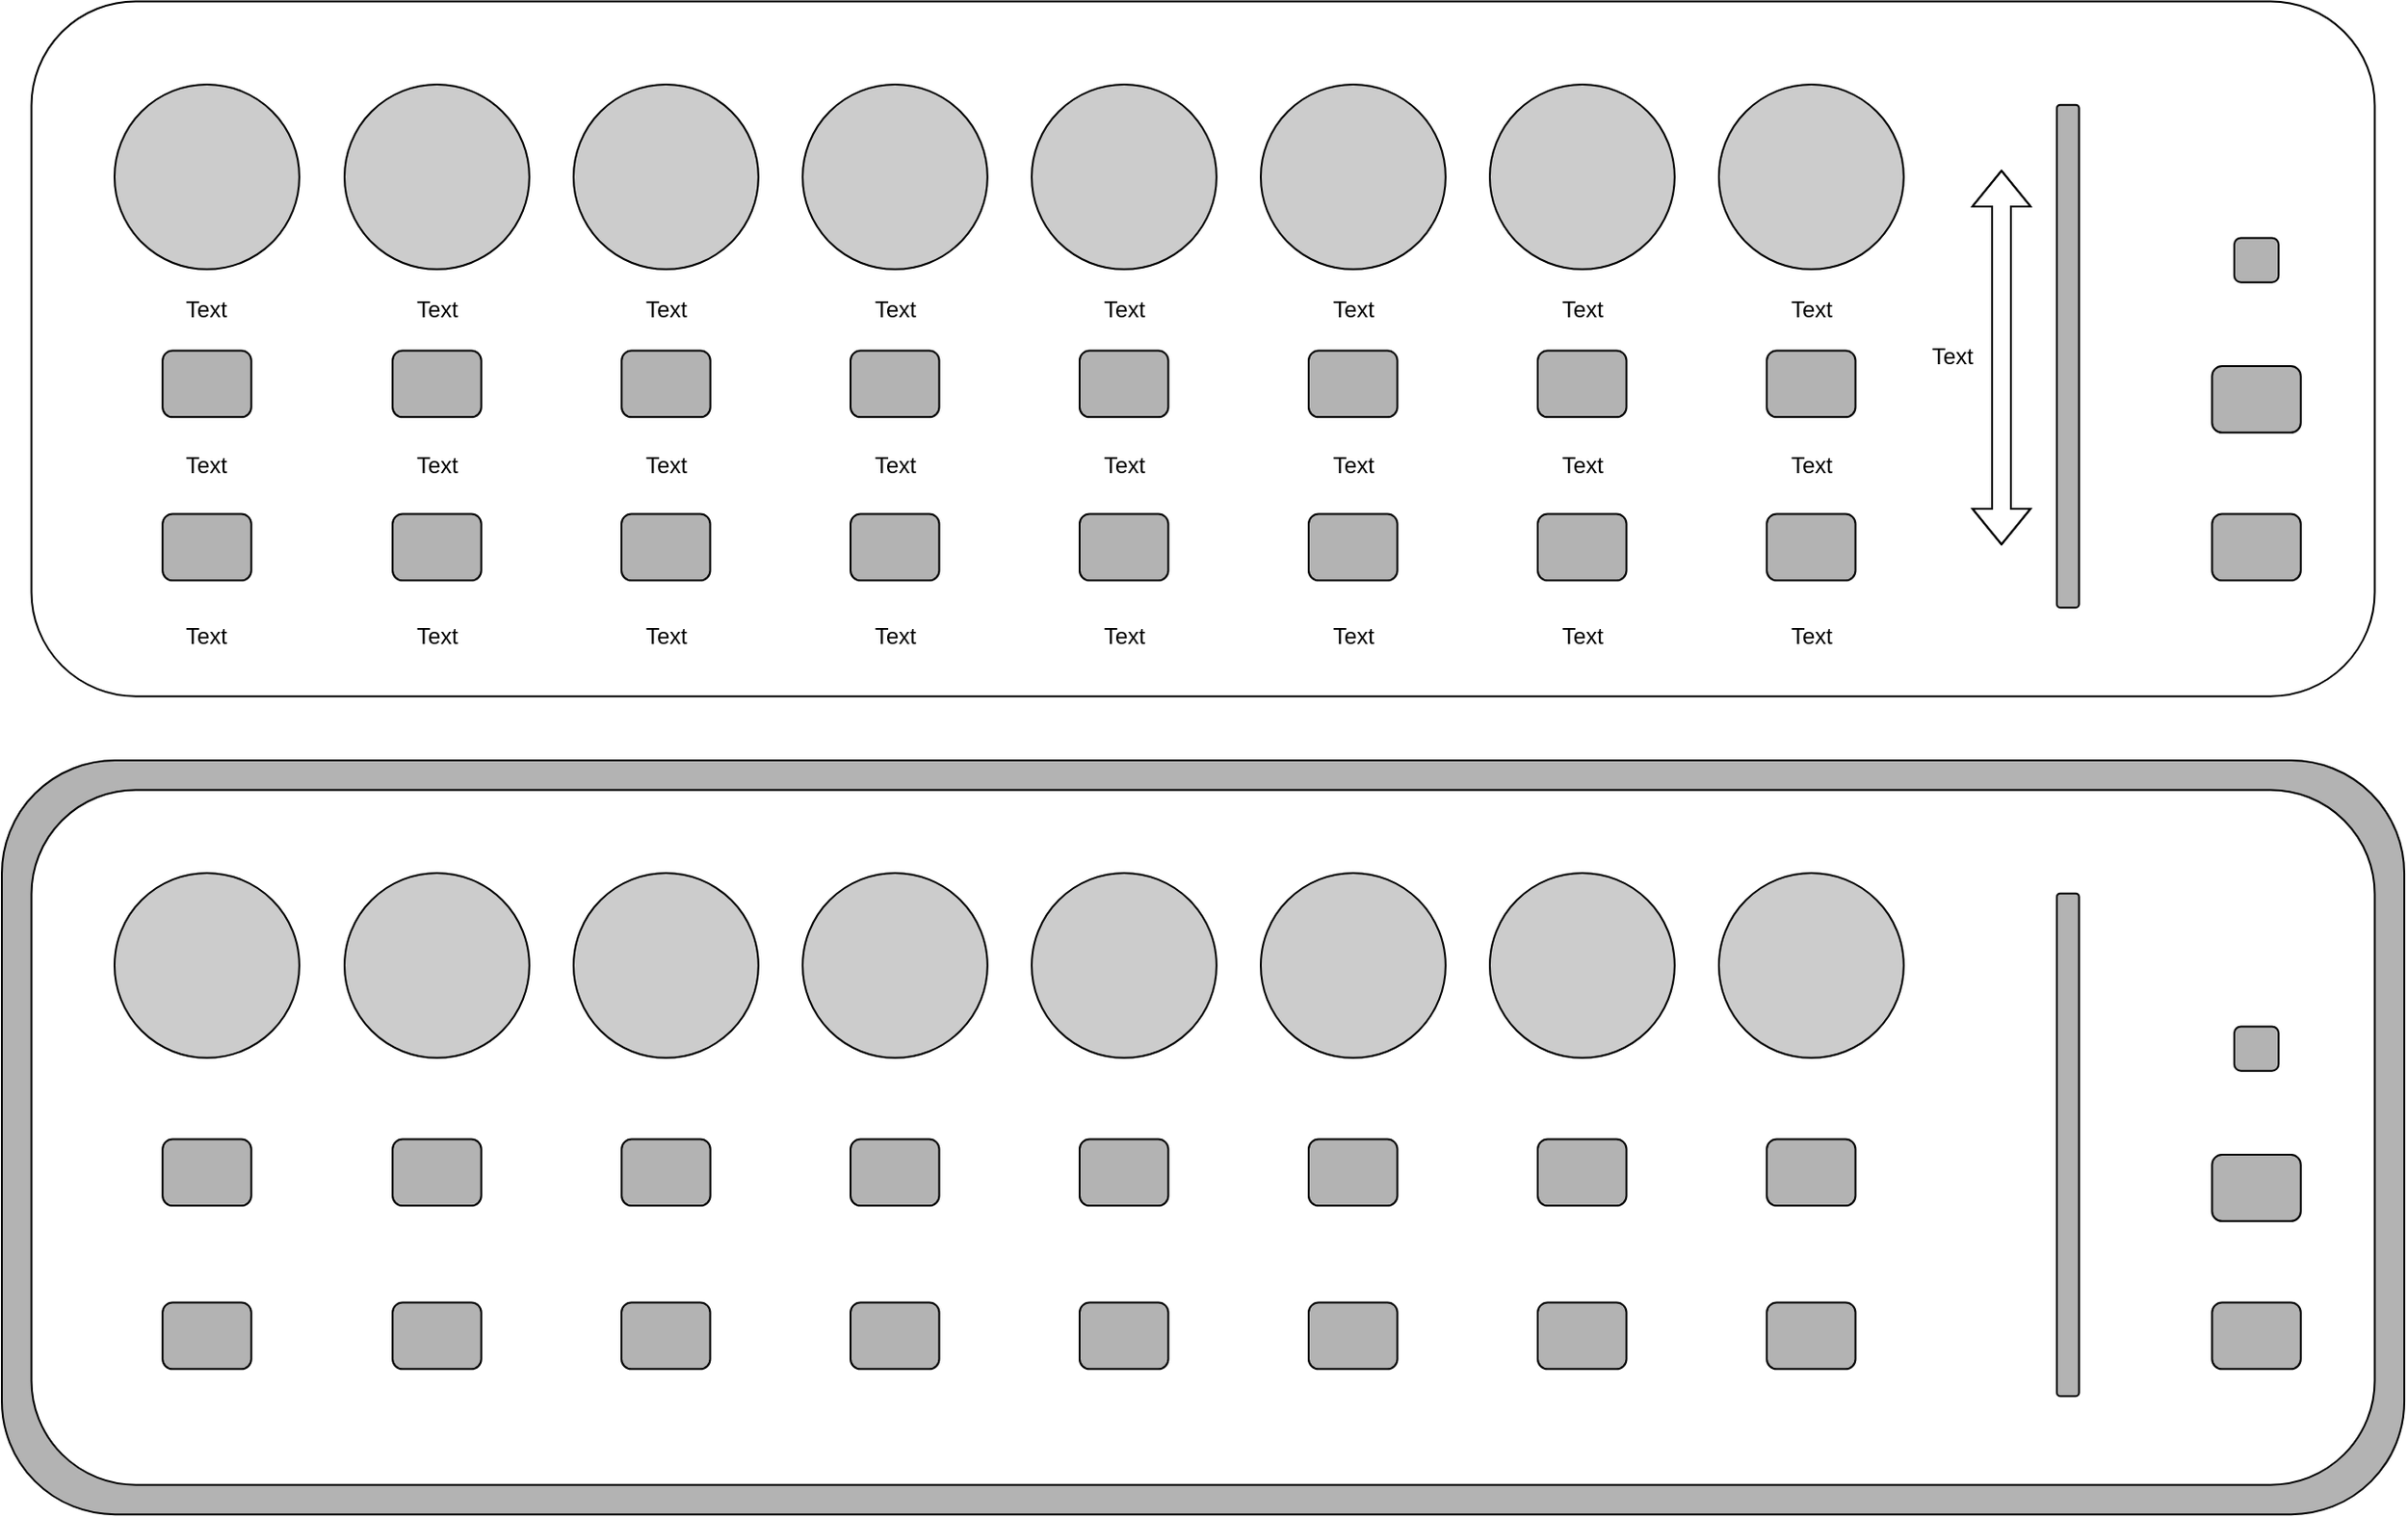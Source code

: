 <mxfile version="20.8.15" type="github">
  <diagram id="vMJj-B3Pcc6wCzlZiLWV" name="Page-1">
    <mxGraphModel dx="1434" dy="1591" grid="1" gridSize="10" guides="1" tooltips="1" connect="1" arrows="1" fold="1" page="1" pageScale="1" pageWidth="1169" pageHeight="827" math="0" shadow="0">
      <root>
        <mxCell id="0" />
        <mxCell id="1" parent="0" />
        <mxCell id="g-m3ffpUbJoWYXcliTLE-1" value="" style="rounded=1;whiteSpace=wrap;html=1;fillColor=#B3B3B3;" parent="1" vertex="1">
          <mxGeometry x="160" y="380" width="1279.525" height="401.574" as="geometry" />
        </mxCell>
        <mxCell id="ZoNqDZSnPG3O9zh2GNWx-1" value="" style="rounded=1;whiteSpace=wrap;html=1;" parent="1" vertex="1">
          <mxGeometry x="175.75" y="395.75" width="1248.029" height="370.078" as="geometry" />
        </mxCell>
        <mxCell id="g-m3ffpUbJoWYXcliTLE-4" value="" style="ellipse;whiteSpace=wrap;html=1;aspect=fixed;fillColor=#CCCCCC;fontSize=39;fontStyle=1" parent="1" vertex="1">
          <mxGeometry x="342.5" y="440" width="98.425" height="98.43" as="geometry" />
        </mxCell>
        <mxCell id="g-m3ffpUbJoWYXcliTLE-3" value="" style="ellipse;whiteSpace=wrap;html=1;aspect=fixed;fillColor=#CCCCCC;fontSize=39;fontStyle=1" parent="1" vertex="1">
          <mxGeometry x="220.01" y="440" width="98.425" height="98.43" as="geometry" />
        </mxCell>
        <mxCell id="g-m3ffpUbJoWYXcliTLE-38" value="" style="ellipse;whiteSpace=wrap;html=1;aspect=fixed;fillColor=#CCCCCC;fontSize=39;fontStyle=1" parent="1" vertex="1">
          <mxGeometry x="464.5" y="440" width="98.425" height="98.43" as="geometry" />
        </mxCell>
        <mxCell id="g-m3ffpUbJoWYXcliTLE-40" value="" style="ellipse;whiteSpace=wrap;html=1;aspect=fixed;fillColor=#CCCCCC;fontSize=39;fontStyle=1" parent="1" vertex="1">
          <mxGeometry x="586.5" y="440" width="98.425" height="98.43" as="geometry" />
        </mxCell>
        <mxCell id="g-m3ffpUbJoWYXcliTLE-42" value="" style="ellipse;whiteSpace=wrap;html=1;aspect=fixed;fillColor=#CCCCCC;fontSize=39;fontStyle=1" parent="1" vertex="1">
          <mxGeometry x="708.5" y="440" width="98.425" height="98.43" as="geometry" />
        </mxCell>
        <mxCell id="g-m3ffpUbJoWYXcliTLE-44" value="" style="ellipse;whiteSpace=wrap;html=1;aspect=fixed;fillColor=#CCCCCC;fontSize=39;fontStyle=1" parent="1" vertex="1">
          <mxGeometry x="830.5" y="440" width="98.425" height="98.43" as="geometry" />
        </mxCell>
        <mxCell id="g-m3ffpUbJoWYXcliTLE-46" value="" style="ellipse;whiteSpace=wrap;html=1;aspect=fixed;fillColor=#CCCCCC;fontSize=39;fontStyle=1" parent="1" vertex="1">
          <mxGeometry x="952.5" y="440" width="98.425" height="98.43" as="geometry" />
        </mxCell>
        <mxCell id="g-m3ffpUbJoWYXcliTLE-48" value="" style="ellipse;whiteSpace=wrap;html=1;aspect=fixed;fillColor=#CCCCCC;fontSize=39;fontStyle=1" parent="1" vertex="1">
          <mxGeometry x="1074.5" y="440" width="98.425" height="98.43" as="geometry" />
        </mxCell>
        <mxCell id="g-m3ffpUbJoWYXcliTLE-50" value="" style="rounded=1;whiteSpace=wrap;html=1;fontSize=19;fillColor=#B3B3B3;" parent="1" vertex="1">
          <mxGeometry x="245.6" y="581.74" width="47.244" height="35.433" as="geometry" />
        </mxCell>
        <mxCell id="g-m3ffpUbJoWYXcliTLE-51" value="" style="rounded=1;whiteSpace=wrap;html=1;fontSize=19;fillColor=#B3B3B3;" parent="1" vertex="1">
          <mxGeometry x="245.6" y="668.74" width="47.244" height="35.433" as="geometry" />
        </mxCell>
        <mxCell id="g-m3ffpUbJoWYXcliTLE-52" value="" style="rounded=1;whiteSpace=wrap;html=1;fontSize=19;fillColor=#B3B3B3;" parent="1" vertex="1">
          <mxGeometry x="368.09" y="581.74" width="47.244" height="35.433" as="geometry" />
        </mxCell>
        <mxCell id="g-m3ffpUbJoWYXcliTLE-53" value="" style="rounded=1;whiteSpace=wrap;html=1;fontSize=19;fillColor=#B3B3B3;" parent="1" vertex="1">
          <mxGeometry x="490.09" y="581.74" width="47.244" height="35.433" as="geometry" />
        </mxCell>
        <mxCell id="g-m3ffpUbJoWYXcliTLE-54" value="" style="rounded=1;whiteSpace=wrap;html=1;fontSize=19;fillColor=#B3B3B3;" parent="1" vertex="1">
          <mxGeometry x="612" y="581.74" width="47.244" height="35.433" as="geometry" />
        </mxCell>
        <mxCell id="g-m3ffpUbJoWYXcliTLE-55" value="" style="rounded=1;whiteSpace=wrap;html=1;fontSize=19;fillColor=#B3B3B3;" parent="1" vertex="1">
          <mxGeometry x="734" y="581.74" width="47.244" height="35.433" as="geometry" />
        </mxCell>
        <mxCell id="g-m3ffpUbJoWYXcliTLE-56" value="" style="rounded=1;whiteSpace=wrap;html=1;fontSize=19;fillColor=#B3B3B3;" parent="1" vertex="1">
          <mxGeometry x="856" y="581.74" width="47.244" height="35.433" as="geometry" />
        </mxCell>
        <mxCell id="g-m3ffpUbJoWYXcliTLE-57" value="" style="rounded=1;whiteSpace=wrap;html=1;fontSize=19;fillColor=#B3B3B3;" parent="1" vertex="1">
          <mxGeometry x="978" y="581.74" width="47.244" height="35.433" as="geometry" />
        </mxCell>
        <mxCell id="g-m3ffpUbJoWYXcliTLE-58" value="" style="rounded=1;whiteSpace=wrap;html=1;fontSize=19;fillColor=#B3B3B3;" parent="1" vertex="1">
          <mxGeometry x="1100.0" y="581.74" width="47.244" height="35.433" as="geometry" />
        </mxCell>
        <mxCell id="g-m3ffpUbJoWYXcliTLE-60" value="" style="rounded=1;whiteSpace=wrap;html=1;fontSize=19;fillColor=#B3B3B3;" parent="1" vertex="1">
          <mxGeometry x="368.09" y="668.74" width="47.244" height="35.433" as="geometry" />
        </mxCell>
        <mxCell id="g-m3ffpUbJoWYXcliTLE-61" value="" style="rounded=1;whiteSpace=wrap;html=1;fontSize=19;fillColor=#B3B3B3;" parent="1" vertex="1">
          <mxGeometry x="490" y="668.74" width="47.244" height="35.433" as="geometry" />
        </mxCell>
        <mxCell id="g-m3ffpUbJoWYXcliTLE-62" value="" style="rounded=1;whiteSpace=wrap;html=1;fontSize=19;fillColor=#B3B3B3;" parent="1" vertex="1">
          <mxGeometry x="612" y="668.74" width="47.244" height="35.433" as="geometry" />
        </mxCell>
        <mxCell id="g-m3ffpUbJoWYXcliTLE-63" value="" style="rounded=1;whiteSpace=wrap;html=1;fontSize=19;fillColor=#B3B3B3;" parent="1" vertex="1">
          <mxGeometry x="734" y="668.74" width="47.244" height="35.433" as="geometry" />
        </mxCell>
        <mxCell id="g-m3ffpUbJoWYXcliTLE-64" value="" style="rounded=1;whiteSpace=wrap;html=1;fontSize=19;fillColor=#B3B3B3;" parent="1" vertex="1">
          <mxGeometry x="856" y="668.74" width="47.244" height="35.433" as="geometry" />
        </mxCell>
        <mxCell id="g-m3ffpUbJoWYXcliTLE-65" value="" style="rounded=1;whiteSpace=wrap;html=1;fontSize=19;fillColor=#B3B3B3;" parent="1" vertex="1">
          <mxGeometry x="978" y="668.74" width="47.244" height="35.433" as="geometry" />
        </mxCell>
        <mxCell id="g-m3ffpUbJoWYXcliTLE-66" value="" style="rounded=1;whiteSpace=wrap;html=1;fontSize=19;fillColor=#B3B3B3;" parent="1" vertex="1">
          <mxGeometry x="1100.0" y="668.74" width="47.244" height="35.433" as="geometry" />
        </mxCell>
        <mxCell id="g-m3ffpUbJoWYXcliTLE-72" value="" style="rounded=1;whiteSpace=wrap;html=1;fontSize=19;fillColor=#B3B3B3;" parent="1" vertex="1">
          <mxGeometry x="1337.16" y="590" width="47.244" height="35.433" as="geometry" />
        </mxCell>
        <mxCell id="g-m3ffpUbJoWYXcliTLE-73" value="" style="rounded=1;whiteSpace=wrap;html=1;fontSize=19;fillColor=#B3B3B3;" parent="1" vertex="1">
          <mxGeometry x="1337.16" y="668.74" width="47.244" height="35.433" as="geometry" />
        </mxCell>
        <mxCell id="g-m3ffpUbJoWYXcliTLE-74" value="" style="rounded=1;whiteSpace=wrap;html=1;fillColor=#B3B3B3;fontSize=19;" parent="1" vertex="1">
          <mxGeometry x="1254.49" y="450.86" width="11.811" height="267.716" as="geometry" />
        </mxCell>
        <mxCell id="g-m3ffpUbJoWYXcliTLE-81" value="" style="rounded=1;whiteSpace=wrap;html=1;fontSize=19;fillColor=#B3B3B3;" parent="1" vertex="1">
          <mxGeometry x="1348.97" y="521.73" width="23.622" height="23.622" as="geometry" />
        </mxCell>
        <mxCell id="SZstE6viva17Y7oZw4HI-2" value="" style="rounded=1;whiteSpace=wrap;html=1;glass=0;shadow=0;" vertex="1" parent="1">
          <mxGeometry x="175.75" y="-24.25" width="1248.029" height="370.078" as="geometry" />
        </mxCell>
        <mxCell id="SZstE6viva17Y7oZw4HI-3" value="" style="ellipse;whiteSpace=wrap;html=1;aspect=fixed;fillColor=#CCCCCC;fontSize=39;fontStyle=1" vertex="1" parent="1">
          <mxGeometry x="342.5" y="20" width="98.425" height="98.43" as="geometry" />
        </mxCell>
        <mxCell id="SZstE6viva17Y7oZw4HI-4" value="" style="ellipse;whiteSpace=wrap;html=1;aspect=fixed;fillColor=#CCCCCC;fontSize=39;fontStyle=1" vertex="1" parent="1">
          <mxGeometry x="220.01" y="20" width="98.425" height="98.43" as="geometry" />
        </mxCell>
        <mxCell id="SZstE6viva17Y7oZw4HI-5" value="" style="ellipse;whiteSpace=wrap;html=1;aspect=fixed;fillColor=#CCCCCC;fontSize=39;fontStyle=1" vertex="1" parent="1">
          <mxGeometry x="464.5" y="20" width="98.425" height="98.43" as="geometry" />
        </mxCell>
        <mxCell id="SZstE6viva17Y7oZw4HI-6" value="" style="ellipse;whiteSpace=wrap;html=1;aspect=fixed;fillColor=#CCCCCC;fontSize=39;fontStyle=1" vertex="1" parent="1">
          <mxGeometry x="586.5" y="20" width="98.425" height="98.43" as="geometry" />
        </mxCell>
        <mxCell id="SZstE6viva17Y7oZw4HI-7" value="" style="ellipse;whiteSpace=wrap;html=1;aspect=fixed;fillColor=#CCCCCC;fontSize=39;fontStyle=1" vertex="1" parent="1">
          <mxGeometry x="708.5" y="20" width="98.425" height="98.43" as="geometry" />
        </mxCell>
        <mxCell id="SZstE6viva17Y7oZw4HI-8" value="" style="ellipse;whiteSpace=wrap;html=1;aspect=fixed;fillColor=#CCCCCC;fontSize=39;fontStyle=1" vertex="1" parent="1">
          <mxGeometry x="830.5" y="20" width="98.425" height="98.43" as="geometry" />
        </mxCell>
        <mxCell id="SZstE6viva17Y7oZw4HI-9" value="" style="ellipse;whiteSpace=wrap;html=1;aspect=fixed;fillColor=#CCCCCC;fontSize=39;fontStyle=1" vertex="1" parent="1">
          <mxGeometry x="952.5" y="20" width="98.425" height="98.43" as="geometry" />
        </mxCell>
        <mxCell id="SZstE6viva17Y7oZw4HI-10" value="" style="ellipse;whiteSpace=wrap;html=1;aspect=fixed;fillColor=#CCCCCC;fontSize=39;fontStyle=1" vertex="1" parent="1">
          <mxGeometry x="1074.5" y="20" width="98.425" height="98.43" as="geometry" />
        </mxCell>
        <mxCell id="SZstE6viva17Y7oZw4HI-11" value="" style="rounded=1;whiteSpace=wrap;html=1;fontSize=19;fillColor=#B3B3B3;" vertex="1" parent="1">
          <mxGeometry x="245.6" y="161.74" width="47.244" height="35.433" as="geometry" />
        </mxCell>
        <mxCell id="SZstE6viva17Y7oZw4HI-12" value="" style="rounded=1;whiteSpace=wrap;html=1;fontSize=19;fillColor=#B3B3B3;" vertex="1" parent="1">
          <mxGeometry x="245.6" y="248.74" width="47.244" height="35.433" as="geometry" />
        </mxCell>
        <mxCell id="SZstE6viva17Y7oZw4HI-13" value="" style="rounded=1;whiteSpace=wrap;html=1;fontSize=19;fillColor=#B3B3B3;" vertex="1" parent="1">
          <mxGeometry x="368.09" y="161.74" width="47.244" height="35.433" as="geometry" />
        </mxCell>
        <mxCell id="SZstE6viva17Y7oZw4HI-14" value="" style="rounded=1;whiteSpace=wrap;html=1;fontSize=19;fillColor=#B3B3B3;" vertex="1" parent="1">
          <mxGeometry x="490.09" y="161.74" width="47.244" height="35.433" as="geometry" />
        </mxCell>
        <mxCell id="SZstE6viva17Y7oZw4HI-15" value="" style="rounded=1;whiteSpace=wrap;html=1;fontSize=19;fillColor=#B3B3B3;" vertex="1" parent="1">
          <mxGeometry x="612" y="161.74" width="47.244" height="35.433" as="geometry" />
        </mxCell>
        <mxCell id="SZstE6viva17Y7oZw4HI-16" value="" style="rounded=1;whiteSpace=wrap;html=1;fontSize=19;fillColor=#B3B3B3;" vertex="1" parent="1">
          <mxGeometry x="734" y="161.74" width="47.244" height="35.433" as="geometry" />
        </mxCell>
        <mxCell id="SZstE6viva17Y7oZw4HI-17" value="" style="rounded=1;whiteSpace=wrap;html=1;fontSize=19;fillColor=#B3B3B3;" vertex="1" parent="1">
          <mxGeometry x="856" y="161.74" width="47.244" height="35.433" as="geometry" />
        </mxCell>
        <mxCell id="SZstE6viva17Y7oZw4HI-18" value="" style="rounded=1;whiteSpace=wrap;html=1;fontSize=19;fillColor=#B3B3B3;" vertex="1" parent="1">
          <mxGeometry x="978" y="161.74" width="47.244" height="35.433" as="geometry" />
        </mxCell>
        <mxCell id="SZstE6viva17Y7oZw4HI-19" value="" style="rounded=1;whiteSpace=wrap;html=1;fontSize=19;fillColor=#B3B3B3;" vertex="1" parent="1">
          <mxGeometry x="1100.0" y="161.74" width="47.244" height="35.433" as="geometry" />
        </mxCell>
        <mxCell id="SZstE6viva17Y7oZw4HI-20" value="" style="rounded=1;whiteSpace=wrap;html=1;fontSize=19;fillColor=#B3B3B3;" vertex="1" parent="1">
          <mxGeometry x="368.09" y="248.74" width="47.244" height="35.433" as="geometry" />
        </mxCell>
        <mxCell id="SZstE6viva17Y7oZw4HI-21" value="" style="rounded=1;whiteSpace=wrap;html=1;fontSize=19;fillColor=#B3B3B3;" vertex="1" parent="1">
          <mxGeometry x="490" y="248.74" width="47.244" height="35.433" as="geometry" />
        </mxCell>
        <mxCell id="SZstE6viva17Y7oZw4HI-22" value="" style="rounded=1;whiteSpace=wrap;html=1;fontSize=19;fillColor=#B3B3B3;" vertex="1" parent="1">
          <mxGeometry x="612" y="248.74" width="47.244" height="35.433" as="geometry" />
        </mxCell>
        <mxCell id="SZstE6viva17Y7oZw4HI-23" value="" style="rounded=1;whiteSpace=wrap;html=1;fontSize=19;fillColor=#B3B3B3;" vertex="1" parent="1">
          <mxGeometry x="734" y="248.74" width="47.244" height="35.433" as="geometry" />
        </mxCell>
        <mxCell id="SZstE6viva17Y7oZw4HI-24" value="" style="rounded=1;whiteSpace=wrap;html=1;fontSize=19;fillColor=#B3B3B3;" vertex="1" parent="1">
          <mxGeometry x="856" y="248.74" width="47.244" height="35.433" as="geometry" />
        </mxCell>
        <mxCell id="SZstE6viva17Y7oZw4HI-25" value="" style="rounded=1;whiteSpace=wrap;html=1;fontSize=19;fillColor=#B3B3B3;" vertex="1" parent="1">
          <mxGeometry x="978" y="248.74" width="47.244" height="35.433" as="geometry" />
        </mxCell>
        <mxCell id="SZstE6viva17Y7oZw4HI-26" value="" style="rounded=1;whiteSpace=wrap;html=1;fontSize=19;fillColor=#B3B3B3;" vertex="1" parent="1">
          <mxGeometry x="1100.0" y="248.74" width="47.244" height="35.433" as="geometry" />
        </mxCell>
        <mxCell id="SZstE6viva17Y7oZw4HI-27" value="" style="rounded=1;whiteSpace=wrap;html=1;fontSize=19;fillColor=#B3B3B3;" vertex="1" parent="1">
          <mxGeometry x="1337.16" y="170" width="47.244" height="35.433" as="geometry" />
        </mxCell>
        <mxCell id="SZstE6viva17Y7oZw4HI-28" value="" style="rounded=1;whiteSpace=wrap;html=1;fontSize=19;fillColor=#B3B3B3;" vertex="1" parent="1">
          <mxGeometry x="1337.16" y="248.74" width="47.244" height="35.433" as="geometry" />
        </mxCell>
        <mxCell id="SZstE6viva17Y7oZw4HI-29" value="" style="rounded=1;whiteSpace=wrap;html=1;fillColor=#B3B3B3;fontSize=19;" vertex="1" parent="1">
          <mxGeometry x="1254.49" y="30.86" width="11.811" height="267.716" as="geometry" />
        </mxCell>
        <mxCell id="SZstE6viva17Y7oZw4HI-30" value="" style="rounded=1;whiteSpace=wrap;html=1;fontSize=19;fillColor=#B3B3B3;" vertex="1" parent="1">
          <mxGeometry x="1348.97" y="101.73" width="23.622" height="23.622" as="geometry" />
        </mxCell>
        <mxCell id="SZstE6viva17Y7oZw4HI-31" value="Text" style="text;html=1;strokeColor=none;fillColor=none;align=center;verticalAlign=middle;whiteSpace=wrap;rounded=0;" vertex="1" parent="1">
          <mxGeometry x="727.62" y="298.58" width="60" height="30" as="geometry" />
        </mxCell>
        <mxCell id="SZstE6viva17Y7oZw4HI-34" value="Text" style="text;html=1;strokeColor=none;fillColor=none;align=center;verticalAlign=middle;whiteSpace=wrap;rounded=0;" vertex="1" parent="1">
          <mxGeometry x="605.71" y="298.58" width="60" height="30" as="geometry" />
        </mxCell>
        <mxCell id="SZstE6viva17Y7oZw4HI-35" value="Text" style="text;html=1;strokeColor=none;fillColor=none;align=center;verticalAlign=middle;whiteSpace=wrap;rounded=0;" vertex="1" parent="1">
          <mxGeometry x="605.62" y="208" width="60" height="30" as="geometry" />
        </mxCell>
        <mxCell id="SZstE6viva17Y7oZw4HI-36" value="Text" style="text;html=1;strokeColor=none;fillColor=none;align=center;verticalAlign=middle;whiteSpace=wrap;rounded=0;" vertex="1" parent="1">
          <mxGeometry x="727.71" y="208" width="60" height="30" as="geometry" />
        </mxCell>
        <mxCell id="SZstE6viva17Y7oZw4HI-38" value="Text" style="text;html=1;strokeColor=none;fillColor=none;align=center;verticalAlign=middle;whiteSpace=wrap;rounded=0;" vertex="1" parent="1">
          <mxGeometry x="849.62" y="298.58" width="60" height="30" as="geometry" />
        </mxCell>
        <mxCell id="SZstE6viva17Y7oZw4HI-39" value="Text" style="text;html=1;strokeColor=none;fillColor=none;align=center;verticalAlign=middle;whiteSpace=wrap;rounded=0;" vertex="1" parent="1">
          <mxGeometry x="849.62" y="208" width="60" height="30" as="geometry" />
        </mxCell>
        <mxCell id="SZstE6viva17Y7oZw4HI-40" value="Text" style="text;html=1;strokeColor=none;fillColor=none;align=center;verticalAlign=middle;whiteSpace=wrap;rounded=0;" vertex="1" parent="1">
          <mxGeometry x="971.62" y="298.58" width="60" height="30" as="geometry" />
        </mxCell>
        <mxCell id="SZstE6viva17Y7oZw4HI-41" value="Text" style="text;html=1;strokeColor=none;fillColor=none;align=center;verticalAlign=middle;whiteSpace=wrap;rounded=0;" vertex="1" parent="1">
          <mxGeometry x="971.62" y="208" width="60" height="30" as="geometry" />
        </mxCell>
        <mxCell id="SZstE6viva17Y7oZw4HI-42" value="Text" style="text;html=1;strokeColor=none;fillColor=none;align=center;verticalAlign=middle;whiteSpace=wrap;rounded=0;" vertex="1" parent="1">
          <mxGeometry x="1093.62" y="298.58" width="60" height="30" as="geometry" />
        </mxCell>
        <mxCell id="SZstE6viva17Y7oZw4HI-43" value="Text" style="text;html=1;strokeColor=none;fillColor=none;align=center;verticalAlign=middle;whiteSpace=wrap;rounded=0;" vertex="1" parent="1">
          <mxGeometry x="1093.62" y="208" width="60" height="30" as="geometry" />
        </mxCell>
        <mxCell id="SZstE6viva17Y7oZw4HI-44" value="Text" style="text;html=1;strokeColor=none;fillColor=none;align=center;verticalAlign=middle;whiteSpace=wrap;rounded=0;" vertex="1" parent="1">
          <mxGeometry x="483.58" y="298.58" width="60" height="30" as="geometry" />
        </mxCell>
        <mxCell id="SZstE6viva17Y7oZw4HI-45" value="Text" style="text;html=1;strokeColor=none;fillColor=none;align=center;verticalAlign=middle;whiteSpace=wrap;rounded=0;" vertex="1" parent="1">
          <mxGeometry x="483.62" y="208" width="60" height="30" as="geometry" />
        </mxCell>
        <mxCell id="SZstE6viva17Y7oZw4HI-46" value="Text" style="text;html=1;strokeColor=none;fillColor=none;align=center;verticalAlign=middle;whiteSpace=wrap;rounded=0;" vertex="1" parent="1">
          <mxGeometry x="361.67" y="298.58" width="60" height="30" as="geometry" />
        </mxCell>
        <mxCell id="SZstE6viva17Y7oZw4HI-47" value="Text" style="text;html=1;strokeColor=none;fillColor=none;align=center;verticalAlign=middle;whiteSpace=wrap;rounded=0;" vertex="1" parent="1">
          <mxGeometry x="361.67" y="208" width="60" height="30" as="geometry" />
        </mxCell>
        <mxCell id="SZstE6viva17Y7oZw4HI-49" value="Text" style="text;html=1;strokeColor=none;fillColor=none;align=center;verticalAlign=middle;whiteSpace=wrap;rounded=0;" vertex="1" parent="1">
          <mxGeometry x="239.22" y="298.58" width="60" height="30" as="geometry" />
        </mxCell>
        <mxCell id="SZstE6viva17Y7oZw4HI-50" value="Text" style="text;html=1;strokeColor=none;fillColor=none;align=center;verticalAlign=middle;whiteSpace=wrap;rounded=0;" vertex="1" parent="1">
          <mxGeometry x="239.22" y="208" width="60" height="30" as="geometry" />
        </mxCell>
        <mxCell id="SZstE6viva17Y7oZw4HI-51" value="Text" style="text;html=1;strokeColor=none;fillColor=none;align=center;verticalAlign=middle;whiteSpace=wrap;rounded=0;" vertex="1" parent="1">
          <mxGeometry x="1169" y="149.72" width="60" height="30" as="geometry" />
        </mxCell>
        <mxCell id="SZstE6viva17Y7oZw4HI-53" value="" style="shape=flexArrow;endArrow=classic;startArrow=classic;html=1;rounded=0;" edge="1" parent="1">
          <mxGeometry width="100" height="100" relative="1" as="geometry">
            <mxPoint x="1225" y="265.46" as="sourcePoint" />
            <mxPoint x="1225" y="65.46" as="targetPoint" />
            <Array as="points">
              <mxPoint x="1225" y="165.46" />
            </Array>
          </mxGeometry>
        </mxCell>
        <mxCell id="SZstE6viva17Y7oZw4HI-55" value="Text" style="text;html=1;strokeColor=none;fillColor=none;align=center;verticalAlign=middle;whiteSpace=wrap;rounded=0;" vertex="1" parent="1">
          <mxGeometry x="239.22" y="125.35" width="60" height="30" as="geometry" />
        </mxCell>
        <mxCell id="SZstE6viva17Y7oZw4HI-56" value="Text" style="text;html=1;strokeColor=none;fillColor=none;align=center;verticalAlign=middle;whiteSpace=wrap;rounded=0;" vertex="1" parent="1">
          <mxGeometry x="361.67" y="125.35" width="60" height="30" as="geometry" />
        </mxCell>
        <mxCell id="SZstE6viva17Y7oZw4HI-57" value="Text" style="text;html=1;strokeColor=none;fillColor=none;align=center;verticalAlign=middle;whiteSpace=wrap;rounded=0;" vertex="1" parent="1">
          <mxGeometry x="483.71" y="125.35" width="60" height="30" as="geometry" />
        </mxCell>
        <mxCell id="SZstE6viva17Y7oZw4HI-58" value="Text" style="text;html=1;strokeColor=none;fillColor=none;align=center;verticalAlign=middle;whiteSpace=wrap;rounded=0;" vertex="1" parent="1">
          <mxGeometry x="605.62" y="125.35" width="60" height="30" as="geometry" />
        </mxCell>
        <mxCell id="SZstE6viva17Y7oZw4HI-59" value="Text" style="text;html=1;strokeColor=none;fillColor=none;align=center;verticalAlign=middle;whiteSpace=wrap;rounded=0;" vertex="1" parent="1">
          <mxGeometry x="727.71" y="125.35" width="60" height="30" as="geometry" />
        </mxCell>
        <mxCell id="SZstE6viva17Y7oZw4HI-60" value="Text" style="text;html=1;strokeColor=none;fillColor=none;align=center;verticalAlign=middle;whiteSpace=wrap;rounded=0;" vertex="1" parent="1">
          <mxGeometry x="849.62" y="125.35" width="60" height="30" as="geometry" />
        </mxCell>
        <mxCell id="SZstE6viva17Y7oZw4HI-61" value="Text" style="text;html=1;strokeColor=none;fillColor=none;align=center;verticalAlign=middle;whiteSpace=wrap;rounded=0;" vertex="1" parent="1">
          <mxGeometry x="971.62" y="125.35" width="60" height="30" as="geometry" />
        </mxCell>
        <mxCell id="SZstE6viva17Y7oZw4HI-62" value="Text" style="text;html=1;strokeColor=none;fillColor=none;align=center;verticalAlign=middle;whiteSpace=wrap;rounded=0;" vertex="1" parent="1">
          <mxGeometry x="1093.62" y="125.35" width="60" height="30" as="geometry" />
        </mxCell>
      </root>
    </mxGraphModel>
  </diagram>
</mxfile>
